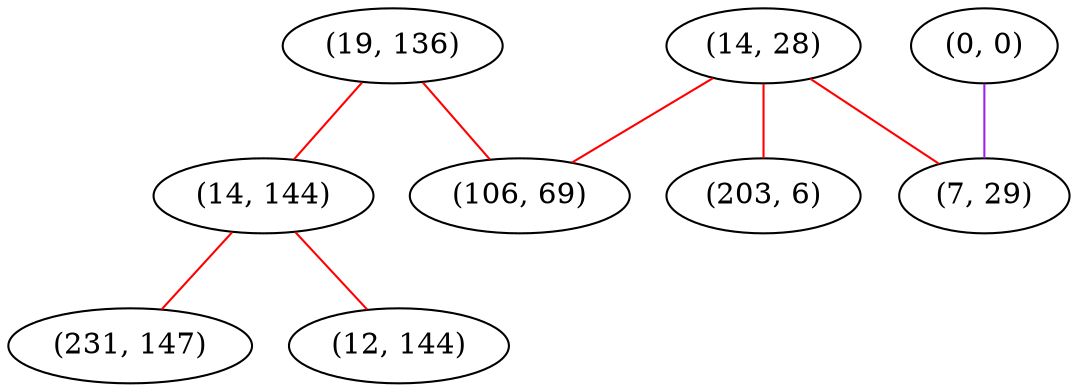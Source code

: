 graph "" {
"(19, 136)";
"(14, 28)";
"(106, 69)";
"(0, 0)";
"(14, 144)";
"(231, 147)";
"(12, 144)";
"(7, 29)";
"(203, 6)";
"(19, 136)" -- "(106, 69)"  [color=red, key=0, weight=1];
"(19, 136)" -- "(14, 144)"  [color=red, key=0, weight=1];
"(14, 28)" -- "(106, 69)"  [color=red, key=0, weight=1];
"(14, 28)" -- "(7, 29)"  [color=red, key=0, weight=1];
"(14, 28)" -- "(203, 6)"  [color=red, key=0, weight=1];
"(0, 0)" -- "(7, 29)"  [color=purple, key=0, weight=4];
"(14, 144)" -- "(231, 147)"  [color=red, key=0, weight=1];
"(14, 144)" -- "(12, 144)"  [color=red, key=0, weight=1];
}
